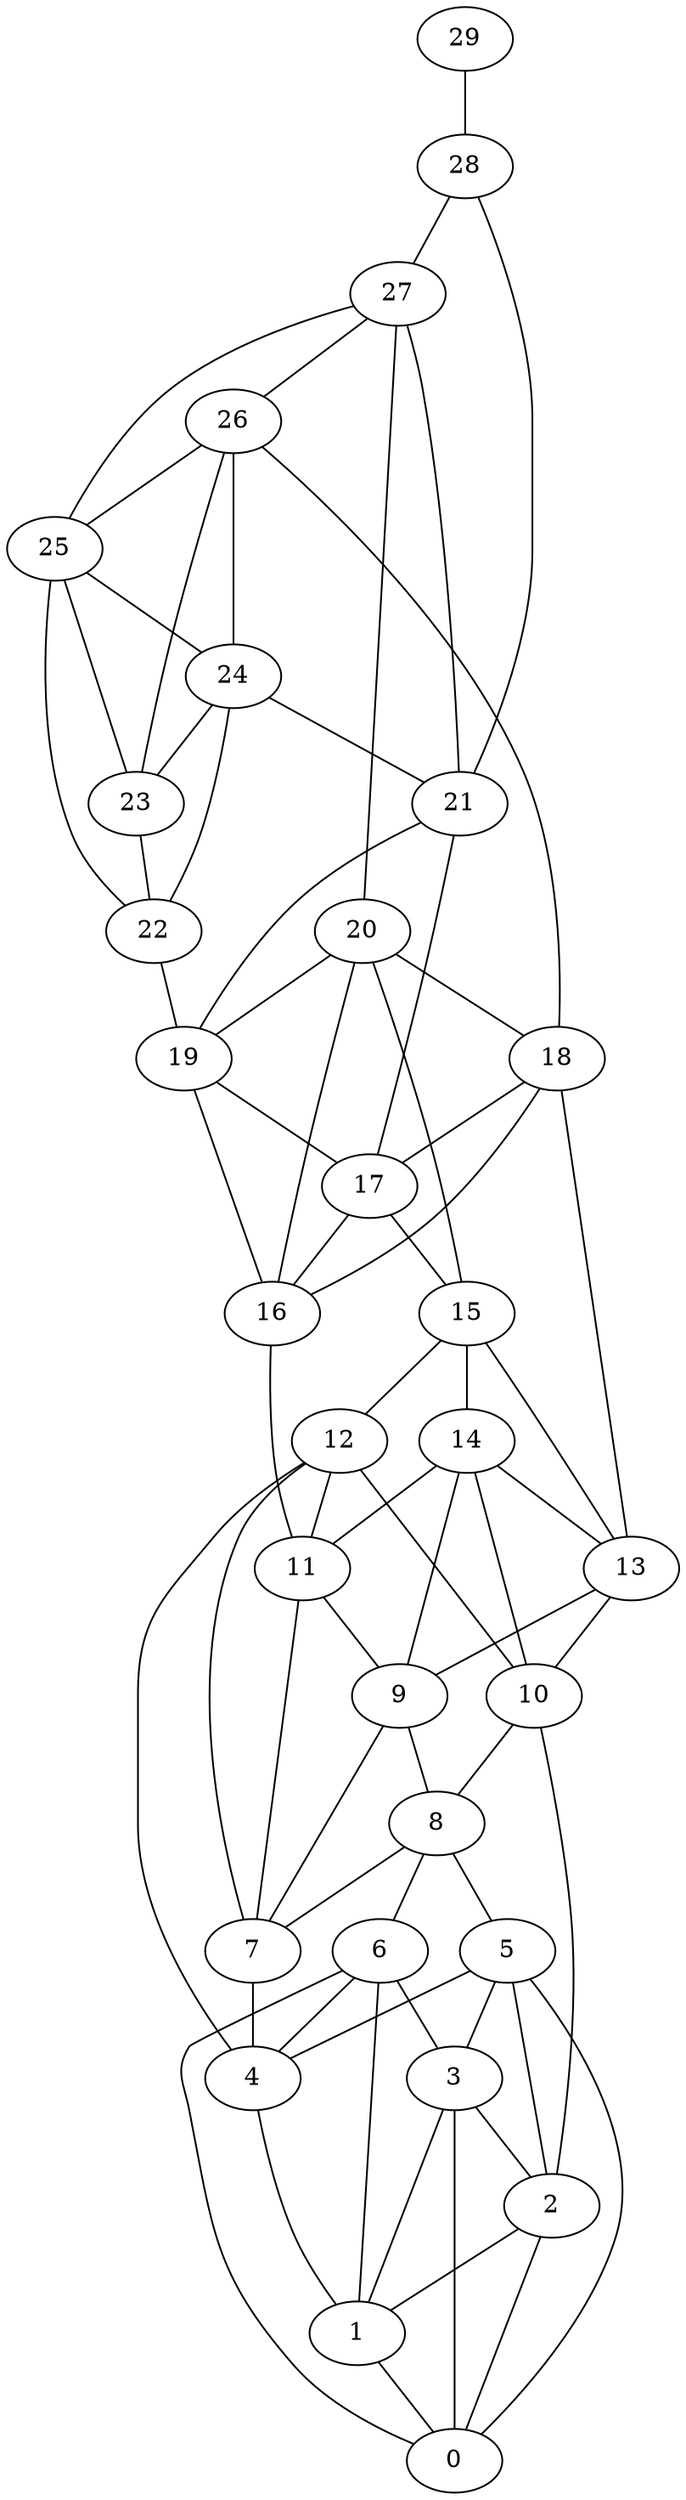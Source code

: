 graph {
"0";
"1";
"2";
"3";
"4";
"5";
"6";
"7";
"8";
"9";
"10";
"11";
"12";
"13";
"14";
"15";
"16";
"17";
"18";
"19";
"20";
"21";
"22";
"23";
"24";
"25";
"26";
"27";
"28";
"29";
"1"--"0";
"2"--"0";
"2"--"1";
"3"--"0";
"3"--"1";
"3"--"2";
"4"--"1";
"5"--"0";
"5"--"2";
"5"--"3";
"5"--"4";
"6"--"0";
"6"--"1";
"6"--"3";
"6"--"4";
"7"--"4";
"8"--"5";
"8"--"6";
"8"--"7";
"9"--"7";
"9"--"8";
"10"--"2";
"10"--"8";
"11"--"7";
"11"--"9";
"12"--"4";
"12"--"7";
"12"--"10";
"12"--"11";
"13"--"9";
"13"--"10";
"14"--"9";
"14"--"10";
"14"--"11";
"14"--"13";
"15"--"12";
"15"--"13";
"15"--"14";
"16"--"11";
"17"--"15";
"17"--"16";
"18"--"13";
"18"--"16";
"18"--"17";
"19"--"16";
"19"--"17";
"20"--"15";
"20"--"16";
"20"--"18";
"20"--"19";
"21"--"17";
"21"--"19";
"22"--"19";
"23"--"22";
"24"--"21";
"24"--"22";
"24"--"23";
"25"--"22";
"25"--"23";
"25"--"24";
"26"--"18";
"26"--"23";
"26"--"24";
"26"--"25";
"27"--"20";
"27"--"21";
"27"--"25";
"27"--"26";
"28"--"21";
"28"--"27";
"29"--"28";
}